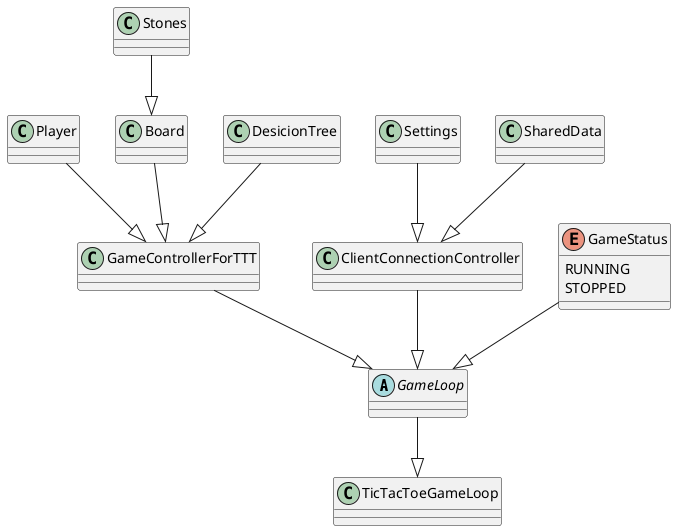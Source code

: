 @startuml
'https://plantuml.com/class-diagram

abstract class GameLoop
class GameControllerForTTT
class ClientConnectionController
class Player
class Board
class Stones
class TicTacToeGameLoop
class DesicionTree
class Settings
class SharedData


Stones --|> Board
Board --|> GameControllerForTTT
DesicionTree --|> GameControllerForTTT
Player --|> GameControllerForTTT
SharedData --|> ClientConnectionController
Settings --|> ClientConnectionController
GameControllerForTTT --|> GameLoop
GameStatus --|> GameLoop
ClientConnectionController --|> GameLoop
GameLoop --|> TicTacToeGameLoop




abstract class GameLoop {
}

enum GameStatus {
RUNNING
STOPPED
}

@enduml